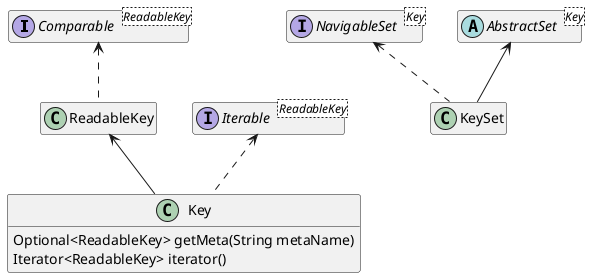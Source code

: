 @startuml

hide members

interface Comparable<ReadableKey>
interface Iterable<ReadableKey>
class ReadableKey
class Key {
    Optional<ReadableKey> getMeta(String metaName)
    Iterator<ReadableKey> iterator()
}

interface NavigableSet<Key>
abstract AbstractSet<Key>
class KeySet

show Key methods

Comparable <.. ReadableKey
ReadableKey <-- Key
Iterable <.. Key

AbstractSet <-- KeySet
NavigableSet <.. KeySet

@enduml